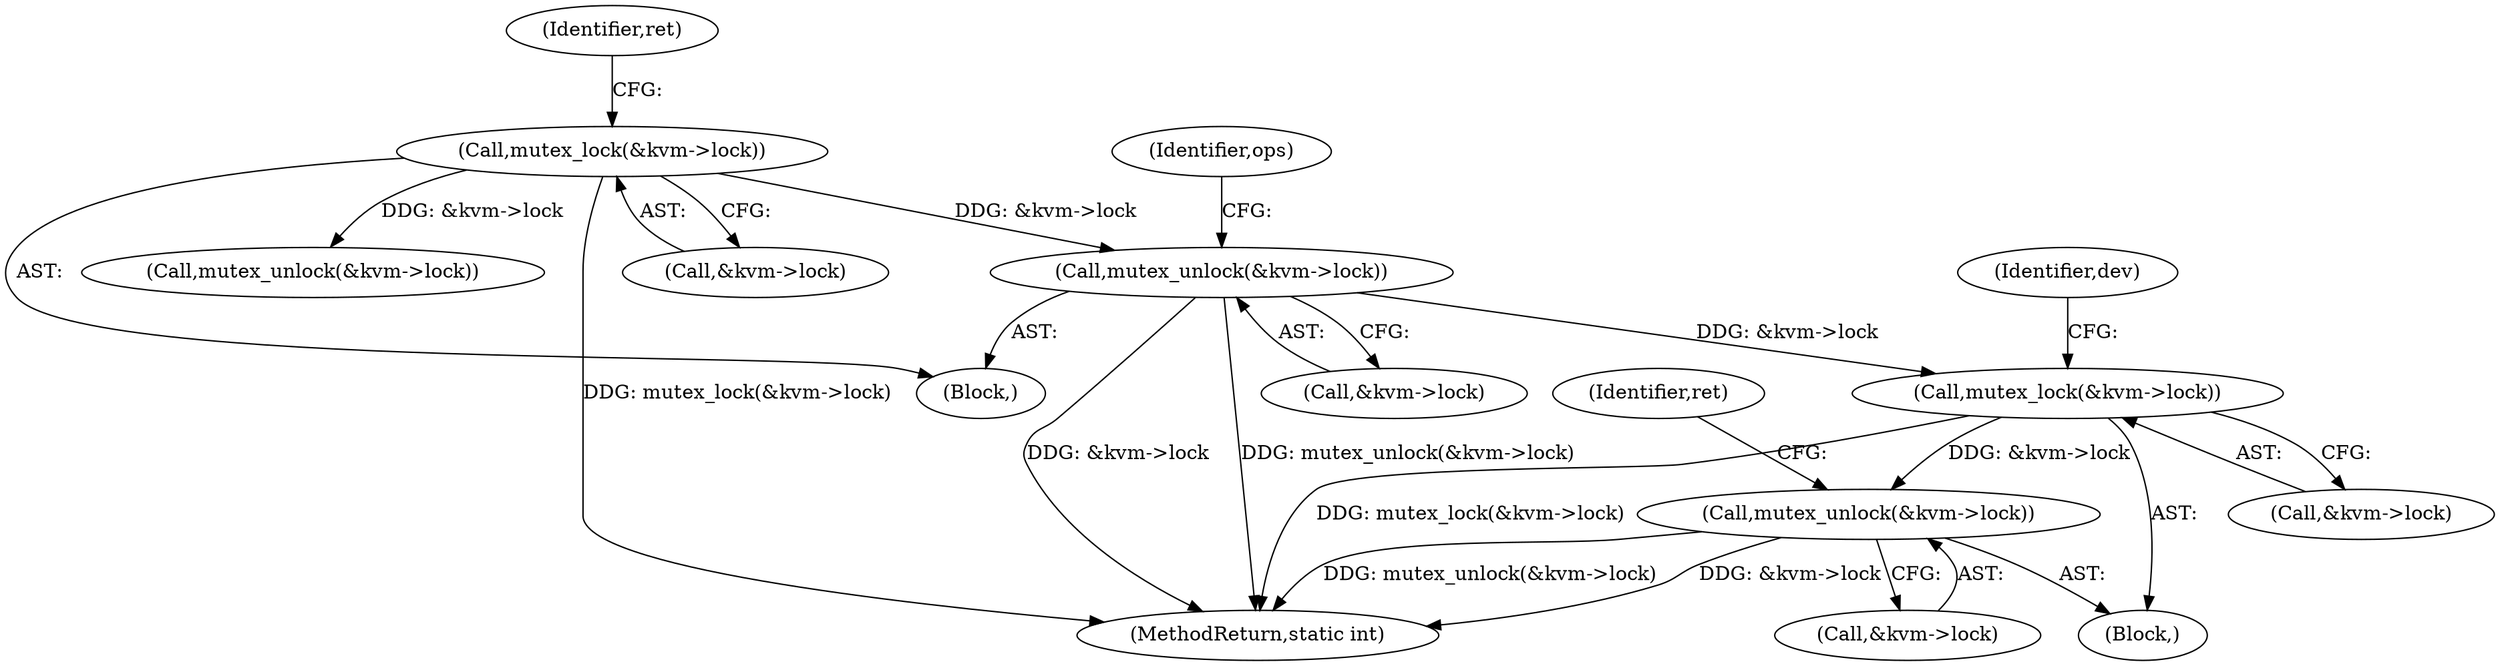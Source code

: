 digraph "0_linux_a0f1d21c1ccb1da66629627a74059dd7f5ac9c61@API" {
"1000234" [label="(Call,mutex_lock(&kvm->lock))"];
"1000204" [label="(Call,mutex_unlock(&kvm->lock))"];
"1000169" [label="(Call,mutex_lock(&kvm->lock))"];
"1000244" [label="(Call,mutex_unlock(&kvm->lock))"];
"1000205" [label="(Call,&kvm->lock)"];
"1000242" [label="(Identifier,dev)"];
"1000204" [label="(Call,mutex_unlock(&kvm->lock))"];
"1000169" [label="(Call,mutex_lock(&kvm->lock))"];
"1000211" [label="(Identifier,ops)"];
"1000103" [label="(Block,)"];
"1000186" [label="(Call,mutex_unlock(&kvm->lock))"];
"1000260" [label="(MethodReturn,static int)"];
"1000235" [label="(Call,&kvm->lock)"];
"1000244" [label="(Call,mutex_unlock(&kvm->lock))"];
"1000170" [label="(Call,&kvm->lock)"];
"1000175" [label="(Identifier,ret)"];
"1000245" [label="(Call,&kvm->lock)"];
"1000231" [label="(Block,)"];
"1000234" [label="(Call,mutex_lock(&kvm->lock))"];
"1000250" [label="(Identifier,ret)"];
"1000234" -> "1000231"  [label="AST: "];
"1000234" -> "1000235"  [label="CFG: "];
"1000235" -> "1000234"  [label="AST: "];
"1000242" -> "1000234"  [label="CFG: "];
"1000234" -> "1000260"  [label="DDG: mutex_lock(&kvm->lock)"];
"1000204" -> "1000234"  [label="DDG: &kvm->lock"];
"1000234" -> "1000244"  [label="DDG: &kvm->lock"];
"1000204" -> "1000103"  [label="AST: "];
"1000204" -> "1000205"  [label="CFG: "];
"1000205" -> "1000204"  [label="AST: "];
"1000211" -> "1000204"  [label="CFG: "];
"1000204" -> "1000260"  [label="DDG: &kvm->lock"];
"1000204" -> "1000260"  [label="DDG: mutex_unlock(&kvm->lock)"];
"1000169" -> "1000204"  [label="DDG: &kvm->lock"];
"1000169" -> "1000103"  [label="AST: "];
"1000169" -> "1000170"  [label="CFG: "];
"1000170" -> "1000169"  [label="AST: "];
"1000175" -> "1000169"  [label="CFG: "];
"1000169" -> "1000260"  [label="DDG: mutex_lock(&kvm->lock)"];
"1000169" -> "1000186"  [label="DDG: &kvm->lock"];
"1000244" -> "1000231"  [label="AST: "];
"1000244" -> "1000245"  [label="CFG: "];
"1000245" -> "1000244"  [label="AST: "];
"1000250" -> "1000244"  [label="CFG: "];
"1000244" -> "1000260"  [label="DDG: mutex_unlock(&kvm->lock)"];
"1000244" -> "1000260"  [label="DDG: &kvm->lock"];
}
